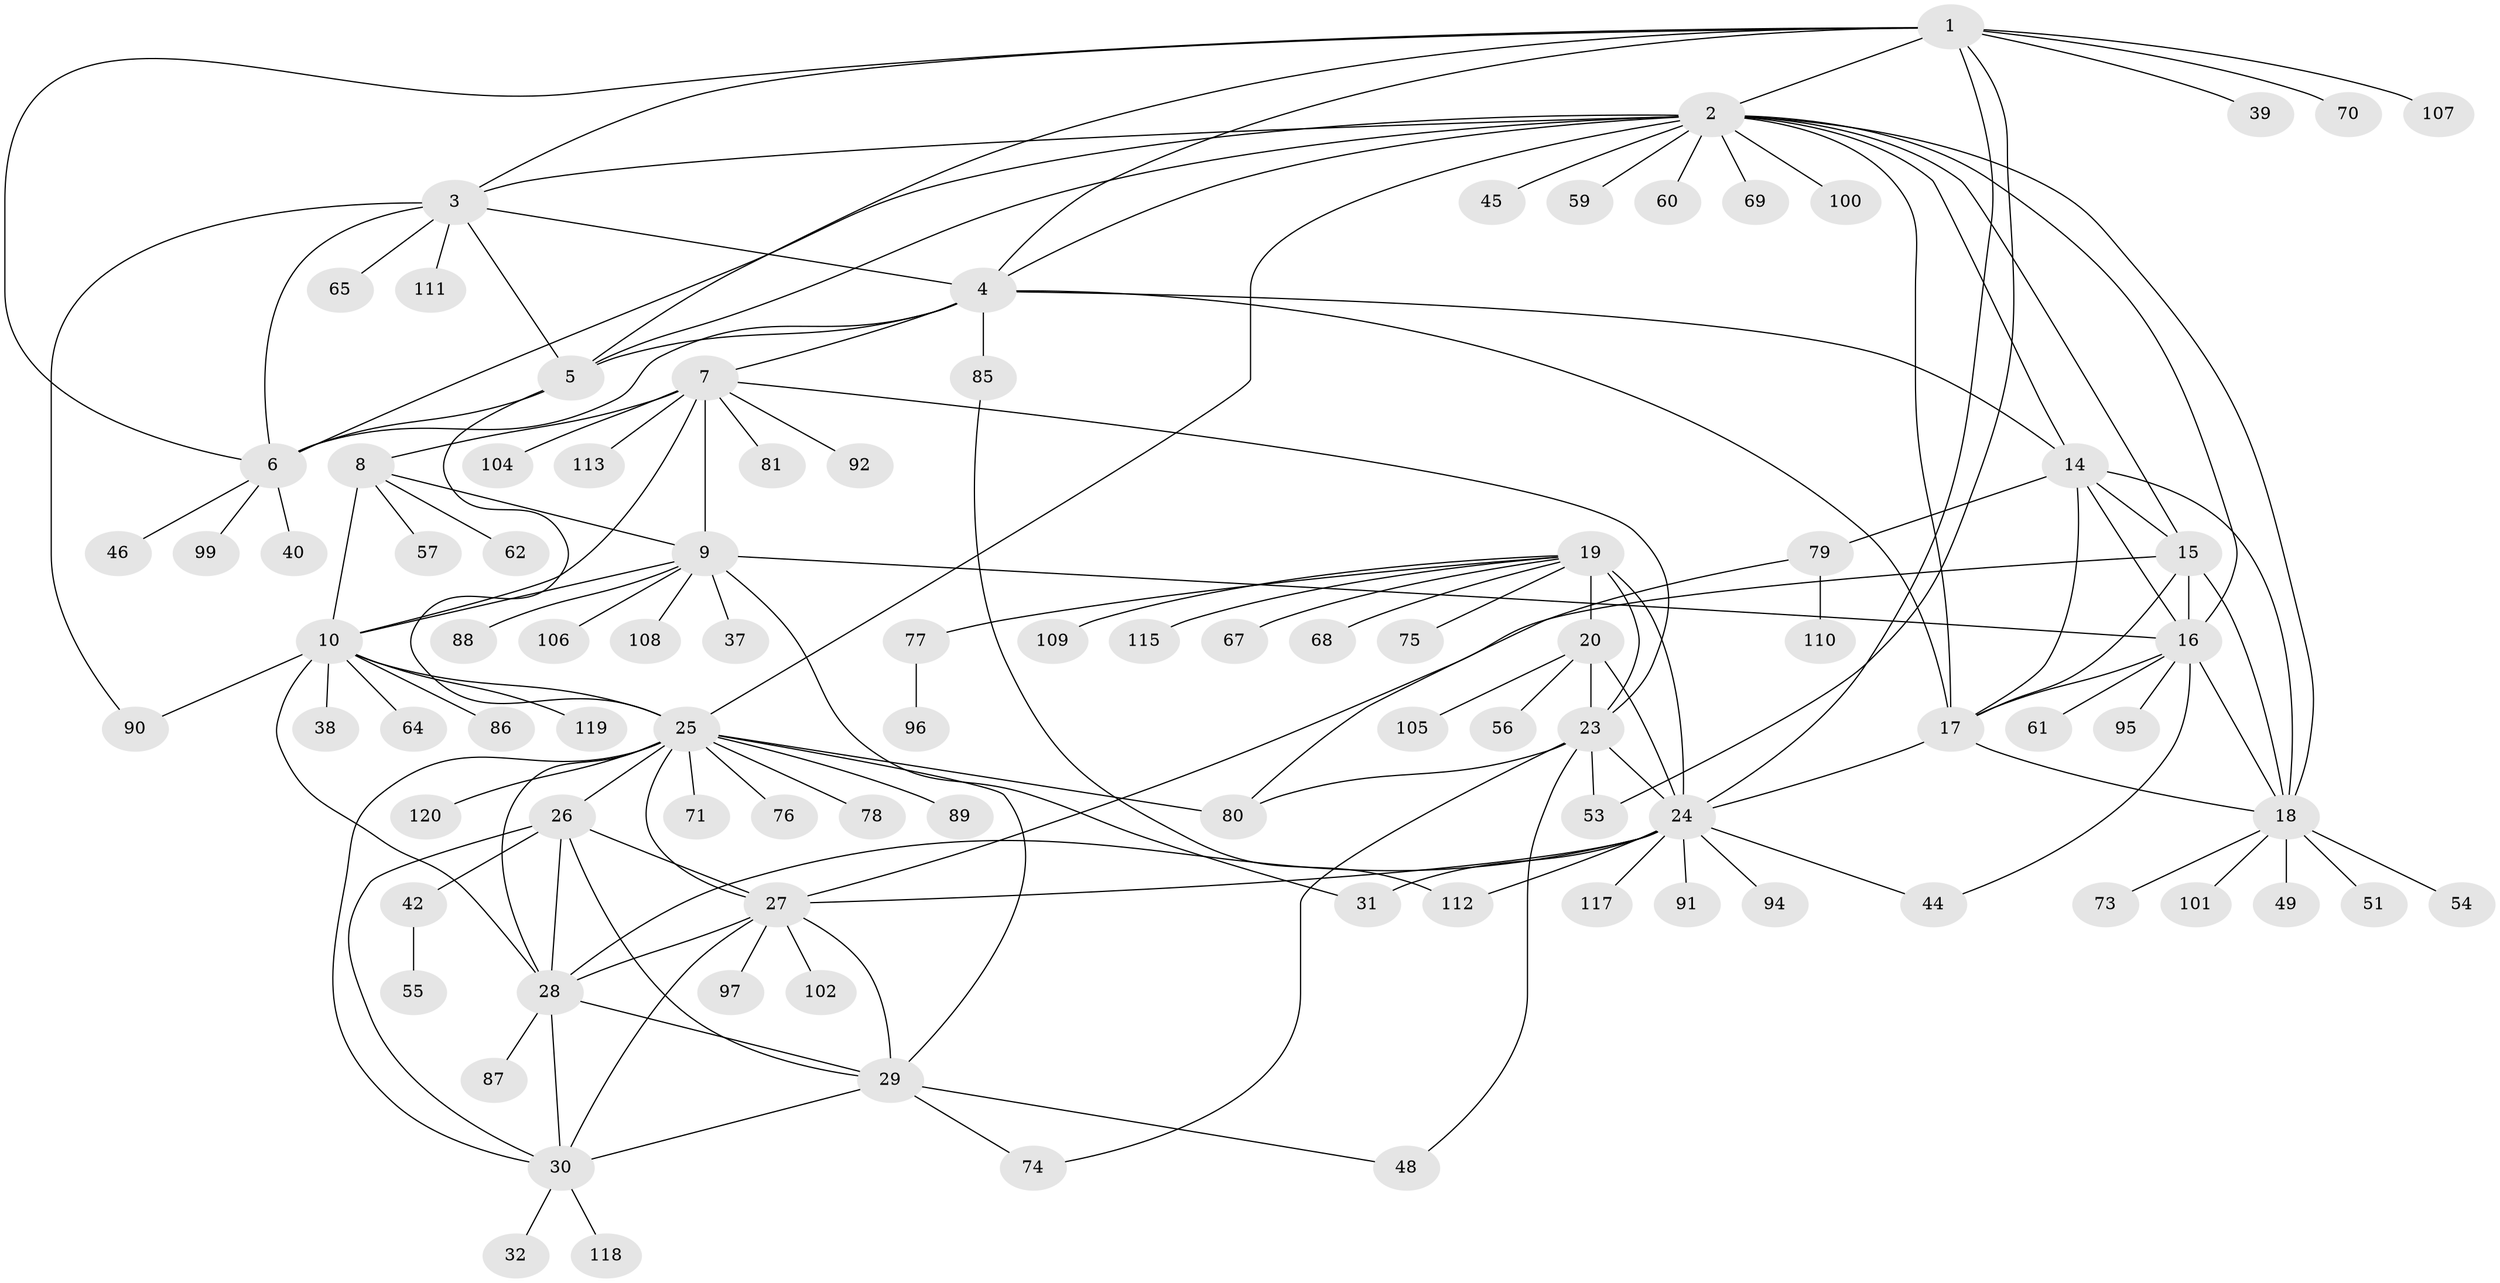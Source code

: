 // Generated by graph-tools (version 1.1) at 2025/52/02/27/25 19:52:15]
// undirected, 94 vertices, 149 edges
graph export_dot {
graph [start="1"]
  node [color=gray90,style=filled];
  1 [super="+52"];
  2 [super="+13"];
  3 [super="+66"];
  4 [super="+98"];
  5 [super="+41"];
  6 [super="+93"];
  7 [super="+12"];
  8 [super="+35"];
  9 [super="+103"];
  10 [super="+11"];
  14 [super="+63"];
  15;
  16 [super="+84"];
  17 [super="+43"];
  18 [super="+47"];
  19 [super="+22"];
  20 [super="+21"];
  23 [super="+83"];
  24 [super="+36"];
  25 [super="+114"];
  26;
  27 [super="+34"];
  28 [super="+50"];
  29 [super="+58"];
  30;
  31;
  32 [super="+33"];
  37;
  38;
  39;
  40;
  42 [super="+72"];
  44;
  45;
  46;
  48;
  49;
  51;
  53;
  54;
  55;
  56;
  57;
  59;
  60 [super="+82"];
  61;
  62;
  64;
  65;
  67;
  68;
  69;
  70;
  71;
  73;
  74;
  75;
  76;
  77;
  78;
  79 [super="+116"];
  80;
  81;
  85;
  86;
  87;
  88;
  89;
  90;
  91;
  92;
  94;
  95;
  96;
  97;
  99;
  100;
  101;
  102;
  104;
  105;
  106;
  107;
  108;
  109;
  110;
  111;
  112;
  113;
  115;
  117;
  118;
  119;
  120;
  1 -- 2;
  1 -- 3;
  1 -- 4;
  1 -- 5;
  1 -- 6;
  1 -- 24;
  1 -- 39;
  1 -- 53;
  1 -- 70;
  1 -- 107;
  2 -- 3;
  2 -- 4;
  2 -- 5;
  2 -- 6;
  2 -- 25;
  2 -- 59;
  2 -- 60;
  2 -- 69;
  2 -- 100;
  2 -- 16;
  2 -- 17;
  2 -- 18;
  2 -- 45;
  2 -- 14;
  2 -- 15;
  3 -- 4;
  3 -- 5;
  3 -- 6;
  3 -- 65;
  3 -- 90;
  3 -- 111;
  4 -- 5;
  4 -- 6;
  4 -- 85;
  4 -- 7;
  4 -- 14;
  4 -- 17;
  5 -- 6;
  5 -- 25;
  6 -- 40;
  6 -- 46;
  6 -- 99;
  7 -- 8 [weight=2];
  7 -- 9 [weight=2];
  7 -- 10 [weight=4];
  7 -- 23;
  7 -- 81;
  7 -- 92;
  7 -- 113;
  7 -- 104;
  8 -- 9;
  8 -- 10 [weight=2];
  8 -- 57;
  8 -- 62;
  9 -- 10 [weight=2];
  9 -- 16;
  9 -- 31;
  9 -- 37;
  9 -- 88;
  9 -- 108;
  9 -- 106;
  10 -- 38;
  10 -- 64;
  10 -- 86;
  10 -- 119;
  10 -- 25;
  10 -- 90;
  10 -- 28;
  14 -- 15;
  14 -- 16;
  14 -- 17;
  14 -- 18;
  14 -- 79;
  15 -- 16;
  15 -- 17;
  15 -- 18;
  15 -- 27;
  16 -- 17;
  16 -- 18;
  16 -- 44;
  16 -- 61;
  16 -- 95;
  17 -- 18;
  17 -- 24;
  18 -- 49;
  18 -- 51;
  18 -- 54;
  18 -- 73;
  18 -- 101;
  19 -- 20 [weight=4];
  19 -- 23 [weight=2];
  19 -- 24 [weight=2];
  19 -- 68;
  19 -- 115;
  19 -- 67;
  19 -- 75;
  19 -- 77;
  19 -- 109;
  20 -- 23 [weight=2];
  20 -- 24 [weight=2];
  20 -- 56;
  20 -- 105;
  23 -- 24;
  23 -- 48;
  23 -- 53;
  23 -- 74;
  23 -- 80;
  24 -- 28;
  24 -- 31;
  24 -- 44;
  24 -- 91;
  24 -- 94;
  24 -- 112;
  24 -- 117;
  24 -- 27;
  25 -- 26;
  25 -- 27;
  25 -- 28;
  25 -- 29;
  25 -- 30;
  25 -- 71;
  25 -- 76;
  25 -- 78;
  25 -- 80;
  25 -- 89;
  25 -- 120;
  26 -- 27;
  26 -- 28;
  26 -- 29;
  26 -- 30;
  26 -- 42;
  27 -- 28;
  27 -- 29;
  27 -- 30;
  27 -- 97;
  27 -- 102;
  28 -- 29;
  28 -- 30;
  28 -- 87;
  29 -- 30;
  29 -- 48;
  29 -- 74;
  30 -- 32;
  30 -- 118;
  42 -- 55;
  77 -- 96;
  79 -- 110;
  79 -- 80;
  85 -- 112;
}
